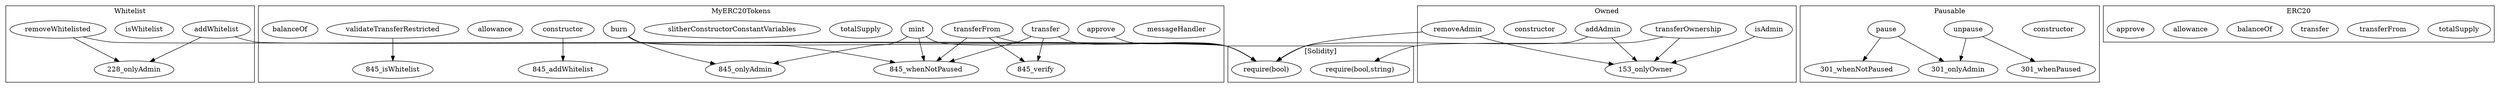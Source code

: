 strict digraph {
subgraph cluster_228_Whitelist {
label = "Whitelist"
"228_addWhitelist" [label="addWhitelist"]
"228_isWhitelist" [label="isWhitelist"]
"228_removeWhitelisted" [label="removeWhitelisted"]
"228_addWhitelist" -> "228_onlyAdmin"
"228_removeWhitelisted" -> "228_onlyAdmin"
}subgraph cluster_845_MyERC20Tokens {
label = "MyERC20Tokens"
"845_messageHandler" [label="messageHandler"]
"845_transfer" [label="transfer"]
"845_transferFrom" [label="transferFrom"]
"845_constructor" [label="constructor"]
"845_validateTransferRestricted" [label="validateTransferRestricted"]
"845_totalSupply" [label="totalSupply"]
"845_slitherConstructorConstantVariables" [label="slitherConstructorConstantVariables"]
"845_burn" [label="burn"]
"845_approve" [label="approve"]
"845_allowance" [label="allowance"]
"845_mint" [label="mint"]
"845_balanceOf" [label="balanceOf"]
"845_transfer" -> "845_whenNotPaused"
"845_constructor" -> "845_addWhitelist"
"845_burn" -> "845_whenNotPaused"
"845_burn" -> "845_onlyAdmin"
"845_validateTransferRestricted" -> "845_isWhitelist"
"845_transferFrom" -> "845_verify"
"845_transfer" -> "845_verify"
"845_mint" -> "845_whenNotPaused"
"845_mint" -> "845_onlyAdmin"
"845_transferFrom" -> "845_whenNotPaused"
}subgraph cluster_301_Pausable {
label = "Pausable"
"301_constructor" [label="constructor"]
"301_unpause" [label="unpause"]
"301_pause" [label="pause"]
"301_pause" -> "301_onlyAdmin"
"301_pause" -> "301_whenNotPaused"
"301_unpause" -> "301_whenPaused"
"301_unpause" -> "301_onlyAdmin"
}subgraph cluster_369_ERC20 {
label = "ERC20"
"369_totalSupply" [label="totalSupply"]
"369_transferFrom" [label="transferFrom"]
"369_transfer" [label="transfer"]
"369_balanceOf" [label="balanceOf"]
"369_allowance" [label="allowance"]
"369_approve" [label="approve"]
}subgraph cluster_153_Owned {
label = "Owned"
"153_addAdmin" [label="addAdmin"]
"153_removeAdmin" [label="removeAdmin"]
"153_isAdmin" [label="isAdmin"]
"153_constructor" [label="constructor"]
"153_transferOwnership" [label="transferOwnership"]
"153_removeAdmin" -> "153_onlyOwner"
"153_transferOwnership" -> "153_onlyOwner"
"153_addAdmin" -> "153_onlyOwner"
"153_isAdmin" -> "153_onlyOwner"
}subgraph cluster_solidity {
label = "[Solidity]"
"require(bool)" 
"require(bool,string)" 
"153_addAdmin" -> "require(bool)"
"845_mint" -> "require(bool)"
"153_transferOwnership" -> "require(bool,string)"
"845_burn" -> "require(bool)"
"153_removeAdmin" -> "require(bool)"
"228_removeWhitelisted" -> "require(bool)"
"845_approve" -> "require(bool)"
"228_addWhitelist" -> "require(bool)"
"845_transfer" -> "require(bool)"
"845_transferFrom" -> "require(bool)"
}
}